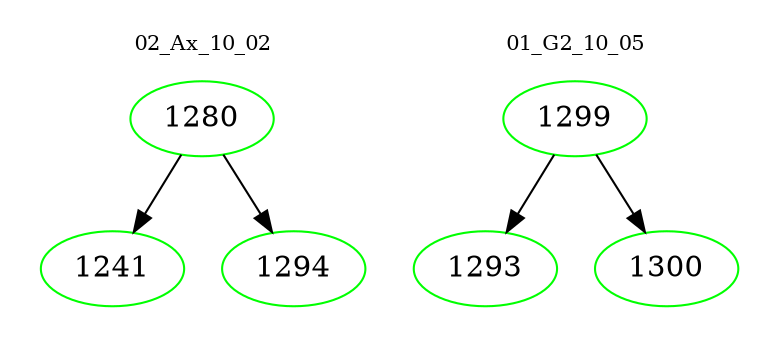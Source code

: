 digraph{
subgraph cluster_0 {
color = white
label = "02_Ax_10_02";
fontsize=10;
T0_1280 [label="1280", color="green"]
T0_1280 -> T0_1241 [color="black"]
T0_1241 [label="1241", color="green"]
T0_1280 -> T0_1294 [color="black"]
T0_1294 [label="1294", color="green"]
}
subgraph cluster_1 {
color = white
label = "01_G2_10_05";
fontsize=10;
T1_1299 [label="1299", color="green"]
T1_1299 -> T1_1293 [color="black"]
T1_1293 [label="1293", color="green"]
T1_1299 -> T1_1300 [color="black"]
T1_1300 [label="1300", color="green"]
}
}
